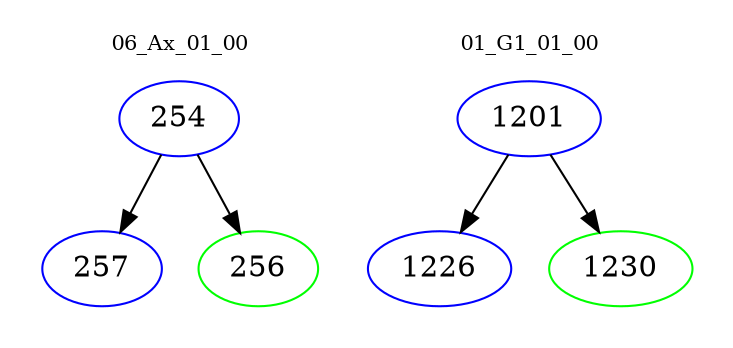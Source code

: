 digraph{
subgraph cluster_0 {
color = white
label = "06_Ax_01_00";
fontsize=10;
T0_254 [label="254", color="blue"]
T0_254 -> T0_257 [color="black"]
T0_257 [label="257", color="blue"]
T0_254 -> T0_256 [color="black"]
T0_256 [label="256", color="green"]
}
subgraph cluster_1 {
color = white
label = "01_G1_01_00";
fontsize=10;
T1_1201 [label="1201", color="blue"]
T1_1201 -> T1_1226 [color="black"]
T1_1226 [label="1226", color="blue"]
T1_1201 -> T1_1230 [color="black"]
T1_1230 [label="1230", color="green"]
}
}
